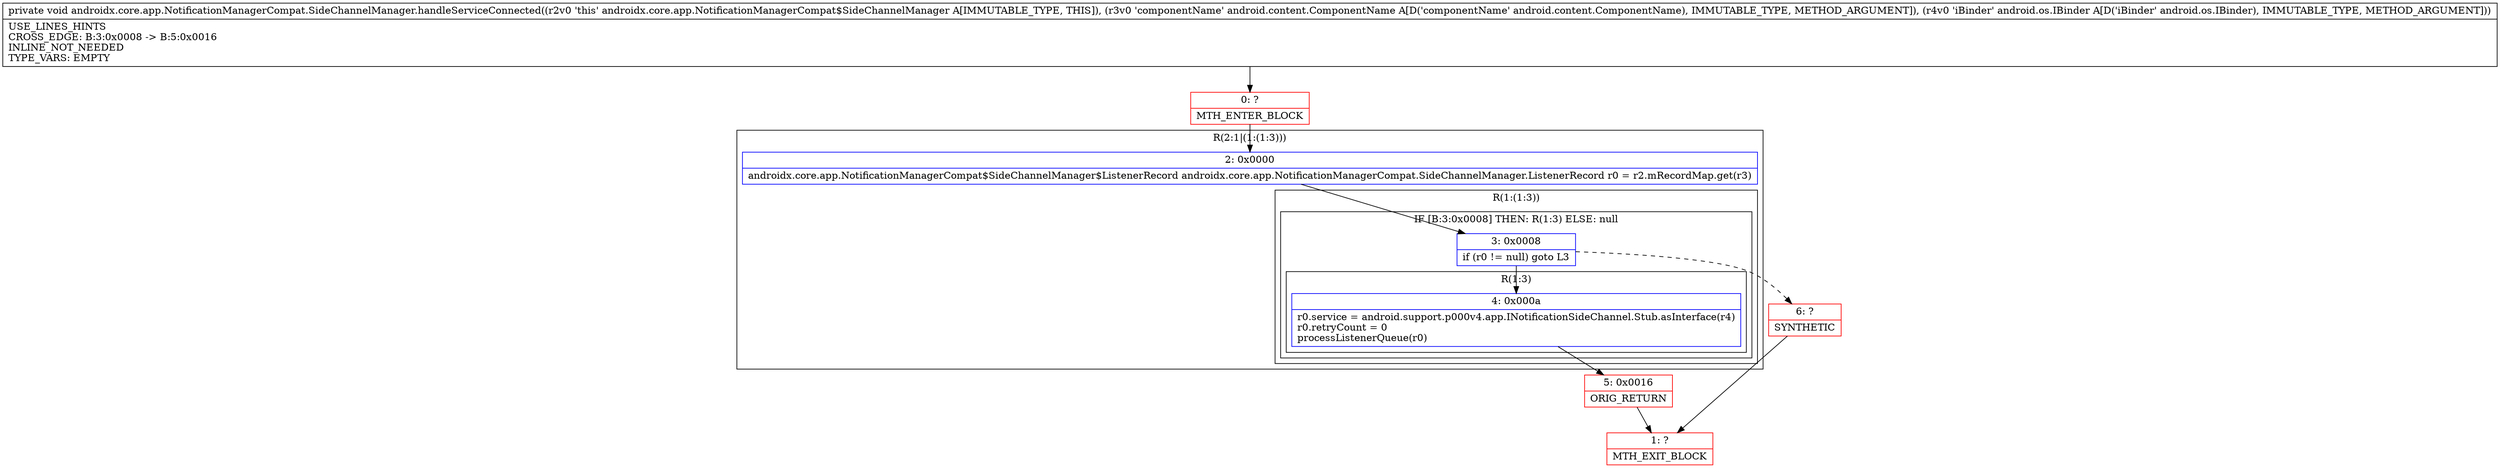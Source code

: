 digraph "CFG forandroidx.core.app.NotificationManagerCompat.SideChannelManager.handleServiceConnected(Landroid\/content\/ComponentName;Landroid\/os\/IBinder;)V" {
subgraph cluster_Region_316845788 {
label = "R(2:1|(1:(1:3)))";
node [shape=record,color=blue];
Node_2 [shape=record,label="{2\:\ 0x0000|androidx.core.app.NotificationManagerCompat$SideChannelManager$ListenerRecord androidx.core.app.NotificationManagerCompat.SideChannelManager.ListenerRecord r0 = r2.mRecordMap.get(r3)\l}"];
subgraph cluster_Region_1274078804 {
label = "R(1:(1:3))";
node [shape=record,color=blue];
subgraph cluster_IfRegion_263406483 {
label = "IF [B:3:0x0008] THEN: R(1:3) ELSE: null";
node [shape=record,color=blue];
Node_3 [shape=record,label="{3\:\ 0x0008|if (r0 != null) goto L3\l}"];
subgraph cluster_Region_1649354302 {
label = "R(1:3)";
node [shape=record,color=blue];
Node_4 [shape=record,label="{4\:\ 0x000a|r0.service = android.support.p000v4.app.INotificationSideChannel.Stub.asInterface(r4)\lr0.retryCount = 0\lprocessListenerQueue(r0)\l}"];
}
}
}
}
Node_0 [shape=record,color=red,label="{0\:\ ?|MTH_ENTER_BLOCK\l}"];
Node_5 [shape=record,color=red,label="{5\:\ 0x0016|ORIG_RETURN\l}"];
Node_1 [shape=record,color=red,label="{1\:\ ?|MTH_EXIT_BLOCK\l}"];
Node_6 [shape=record,color=red,label="{6\:\ ?|SYNTHETIC\l}"];
MethodNode[shape=record,label="{private void androidx.core.app.NotificationManagerCompat.SideChannelManager.handleServiceConnected((r2v0 'this' androidx.core.app.NotificationManagerCompat$SideChannelManager A[IMMUTABLE_TYPE, THIS]), (r3v0 'componentName' android.content.ComponentName A[D('componentName' android.content.ComponentName), IMMUTABLE_TYPE, METHOD_ARGUMENT]), (r4v0 'iBinder' android.os.IBinder A[D('iBinder' android.os.IBinder), IMMUTABLE_TYPE, METHOD_ARGUMENT]))  | USE_LINES_HINTS\lCROSS_EDGE: B:3:0x0008 \-\> B:5:0x0016\lINLINE_NOT_NEEDED\lTYPE_VARS: EMPTY\l}"];
MethodNode -> Node_0;Node_2 -> Node_3;
Node_3 -> Node_4;
Node_3 -> Node_6[style=dashed];
Node_4 -> Node_5;
Node_0 -> Node_2;
Node_5 -> Node_1;
Node_6 -> Node_1;
}

